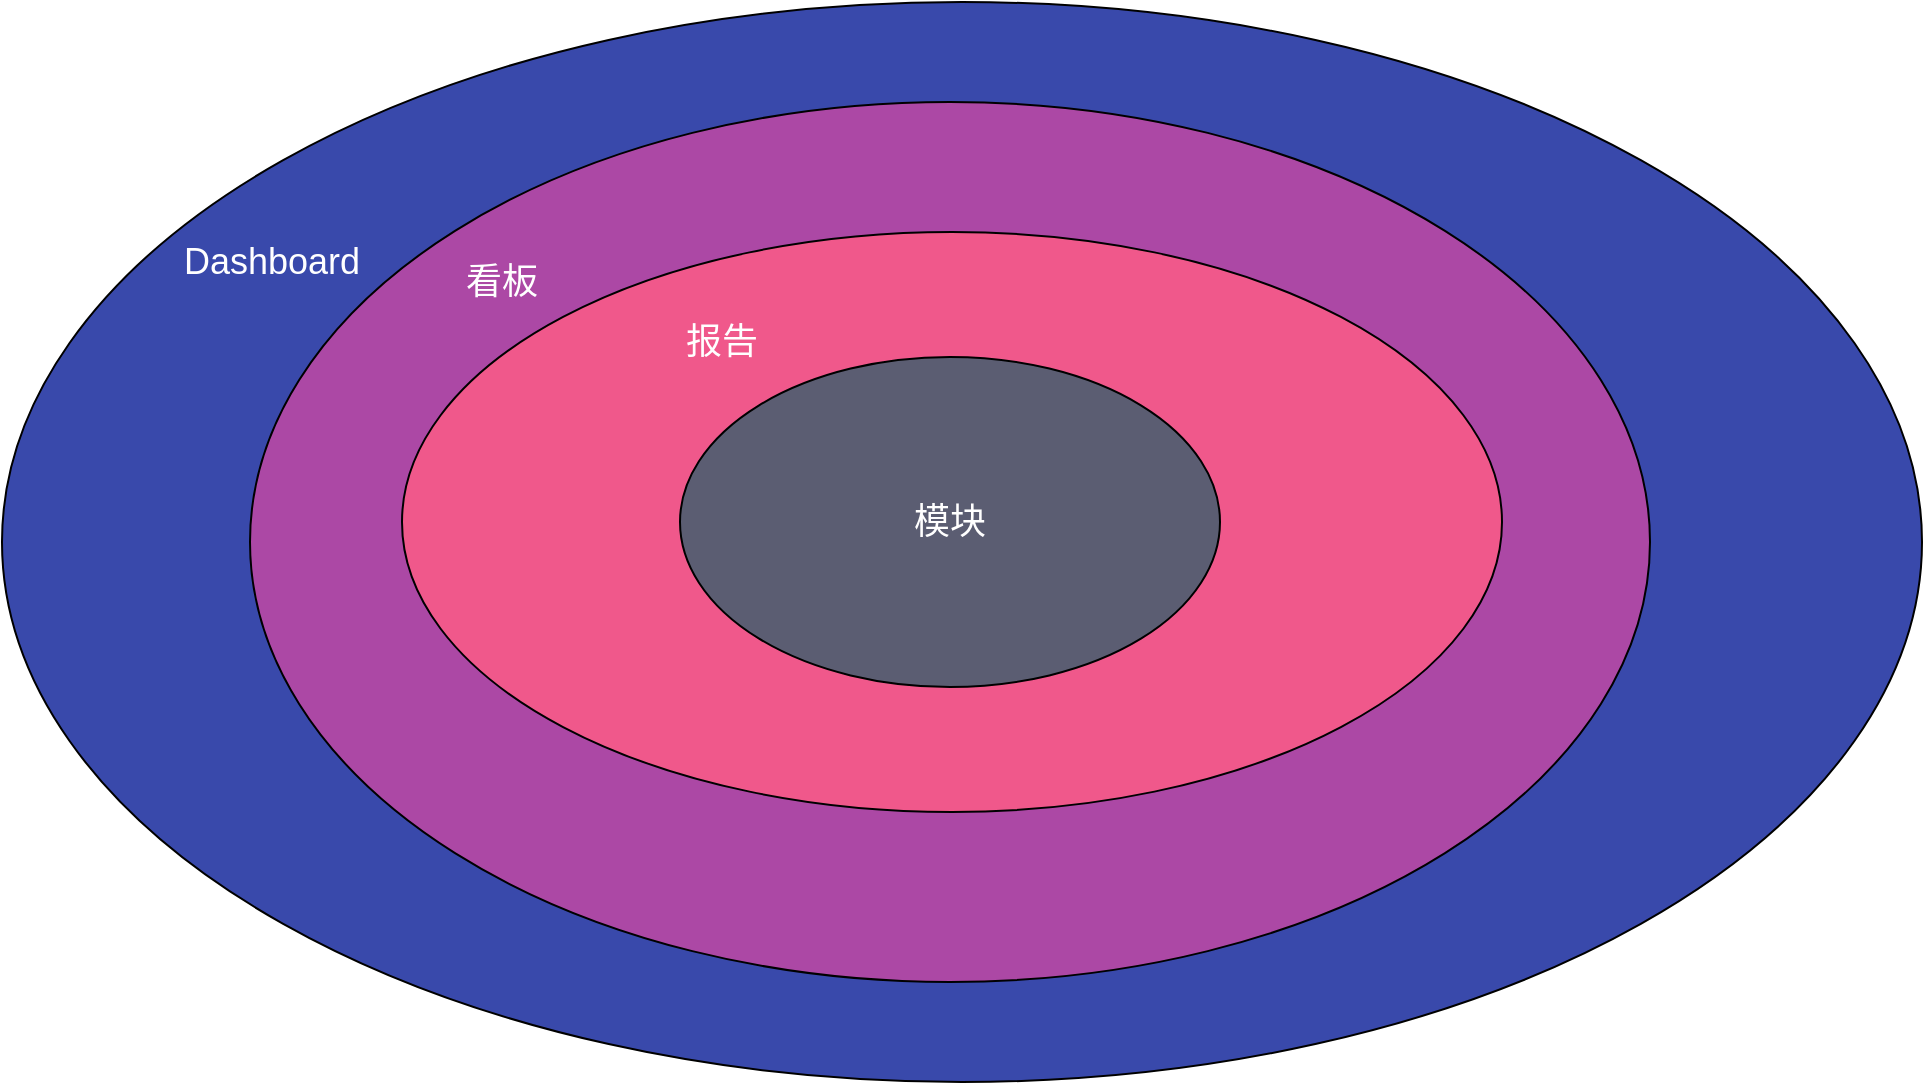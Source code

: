 <mxfile version="20.4.1" type="github">
  <diagram id="9GcgEVvwCNJag2cAYSv9" name="第 1 页">
    <mxGraphModel dx="2377" dy="835" grid="1" gridSize="10" guides="1" tooltips="1" connect="1" arrows="1" fold="1" page="1" pageScale="1" pageWidth="827" pageHeight="1169" math="0" shadow="0">
      <root>
        <mxCell id="0" />
        <mxCell id="1" parent="0" />
        <mxCell id="rAQnQ71XHYPKnEBQaQur-4" value="" style="ellipse;whiteSpace=wrap;html=1;fillColor=#3949AB;" vertex="1" parent="1">
          <mxGeometry x="-60" y="235" width="960" height="540" as="geometry" />
        </mxCell>
        <mxCell id="rAQnQ71XHYPKnEBQaQur-1" value="" style="ellipse;whiteSpace=wrap;html=1;fillColor=#AC48A5;" vertex="1" parent="1">
          <mxGeometry x="64" y="285" width="700" height="440" as="geometry" />
        </mxCell>
        <mxCell id="rAQnQ71XHYPKnEBQaQur-2" value="" style="ellipse;whiteSpace=wrap;html=1;fillColor=#F0588B;" vertex="1" parent="1">
          <mxGeometry x="140" y="350" width="550" height="290" as="geometry" />
        </mxCell>
        <mxCell id="rAQnQ71XHYPKnEBQaQur-3" value="&lt;font color=&quot;#ffffff&quot; style=&quot;font-size: 18px;&quot;&gt;模块&lt;/font&gt;" style="ellipse;whiteSpace=wrap;html=1;fillColor=#5B5D72;" vertex="1" parent="1">
          <mxGeometry x="279" y="412.5" width="270" height="165" as="geometry" />
        </mxCell>
        <mxCell id="rAQnQ71XHYPKnEBQaQur-5" value="&lt;font color=&quot;#ffffff&quot;&gt;报告&lt;/font&gt;" style="text;html=1;strokeColor=none;fillColor=none;align=center;verticalAlign=middle;whiteSpace=wrap;rounded=0;fontSize=18;" vertex="1" parent="1">
          <mxGeometry x="270" y="390" width="60" height="30" as="geometry" />
        </mxCell>
        <mxCell id="rAQnQ71XHYPKnEBQaQur-6" value="&lt;font color=&quot;#ffffff&quot;&gt;看板&lt;/font&gt;" style="text;html=1;strokeColor=none;fillColor=none;align=center;verticalAlign=middle;whiteSpace=wrap;rounded=0;fontSize=18;" vertex="1" parent="1">
          <mxGeometry x="160" y="360" width="60" height="30" as="geometry" />
        </mxCell>
        <mxCell id="rAQnQ71XHYPKnEBQaQur-7" value="&lt;font color=&quot;#ffffff&quot;&gt;Dashboard&lt;/font&gt;" style="text;html=1;strokeColor=none;fillColor=none;align=center;verticalAlign=middle;whiteSpace=wrap;rounded=0;fontSize=18;" vertex="1" parent="1">
          <mxGeometry x="20" y="350" width="110" height="30" as="geometry" />
        </mxCell>
      </root>
    </mxGraphModel>
  </diagram>
</mxfile>
